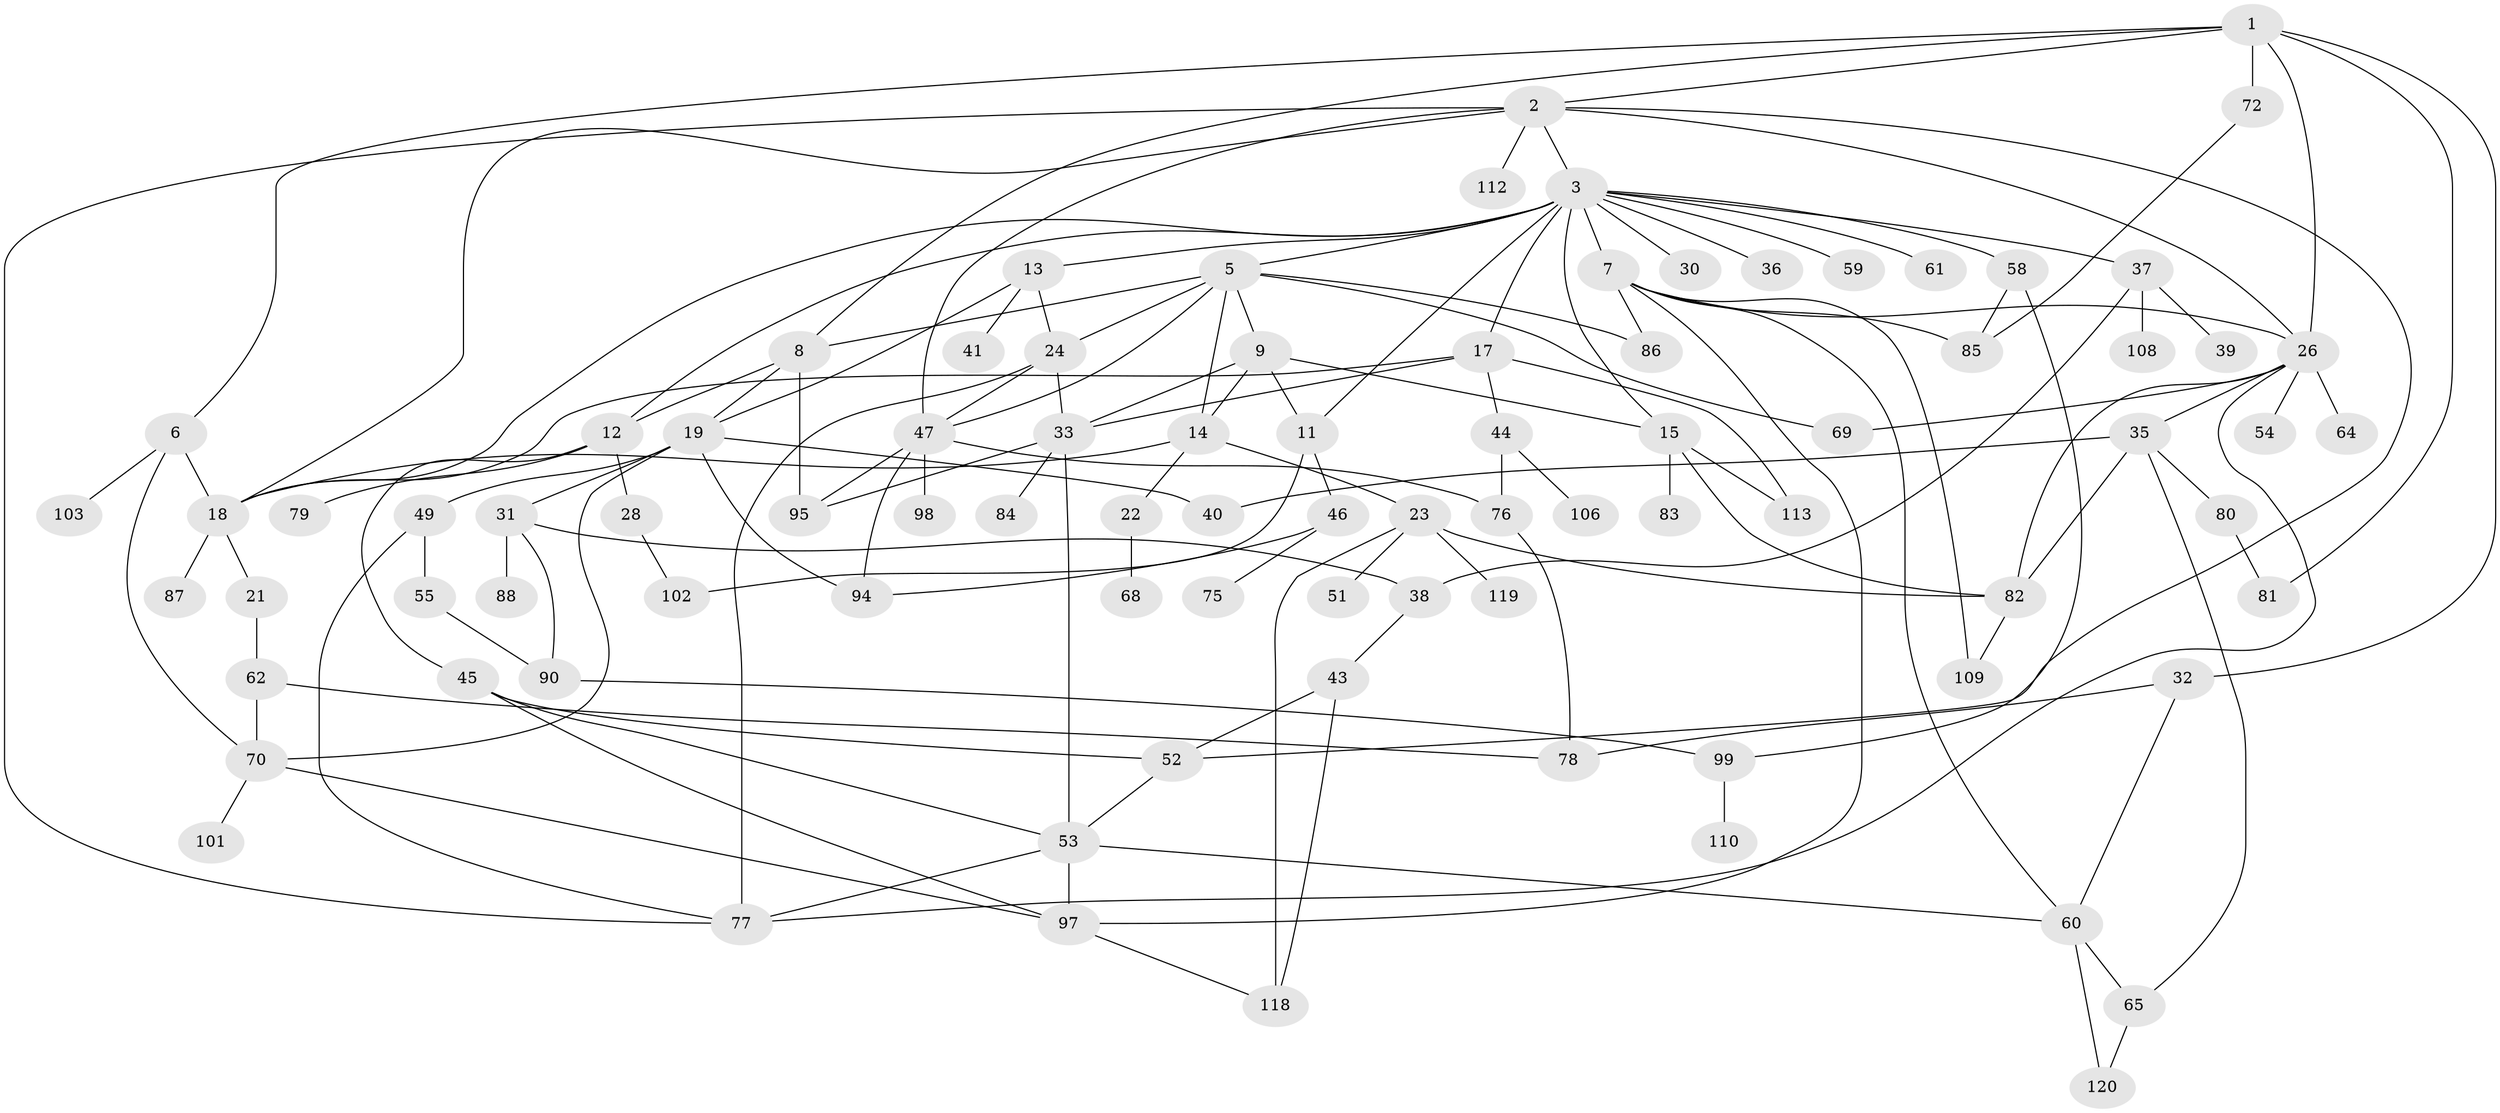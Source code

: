 // original degree distribution, {7: 0.040983606557377046, 11: 0.00819672131147541, 6: 0.02459016393442623, 5: 0.10655737704918032, 4: 0.09836065573770492, 3: 0.22131147540983606, 2: 0.26229508196721313, 8: 0.00819672131147541, 1: 0.22950819672131148}
// Generated by graph-tools (version 1.1) at 2025/10/02/27/25 16:10:53]
// undirected, 87 vertices, 144 edges
graph export_dot {
graph [start="1"]
  node [color=gray90,style=filled];
  1 [super="+42"];
  2 [super="+74"];
  3 [super="+4"];
  5 [super="+57"];
  6 [super="+91"];
  7 [super="+71"];
  8 [super="+27"];
  9 [super="+10"];
  11 [super="+116"];
  12 [super="+50"];
  13 [super="+25"];
  14;
  15 [super="+16"];
  17 [super="+29"];
  18 [super="+20"];
  19 [super="+67"];
  21;
  22;
  23 [super="+122"];
  24 [super="+100"];
  26 [super="+63"];
  28;
  30 [super="+48"];
  31 [super="+34"];
  32 [super="+56"];
  33 [super="+66"];
  35;
  36;
  37 [super="+105"];
  38;
  39;
  40;
  41;
  43;
  44;
  45;
  46;
  47 [super="+115"];
  49 [super="+114"];
  51;
  52 [super="+89"];
  53 [super="+92"];
  54;
  55;
  58;
  59;
  60 [super="+73"];
  61;
  62;
  64;
  65 [super="+104"];
  68;
  69;
  70 [super="+121"];
  72;
  75;
  76 [super="+107"];
  77 [super="+93"];
  78 [super="+96"];
  79;
  80 [super="+111"];
  81;
  82;
  83;
  84;
  85;
  86;
  87;
  88;
  90;
  94;
  95;
  97 [super="+117"];
  98;
  99;
  101;
  102;
  103;
  106;
  108;
  109;
  110;
  112;
  113;
  118;
  119;
  120;
  1 -- 2;
  1 -- 6;
  1 -- 8;
  1 -- 32;
  1 -- 72;
  1 -- 81;
  1 -- 26;
  2 -- 3;
  2 -- 26;
  2 -- 112;
  2 -- 47;
  2 -- 18;
  2 -- 52;
  2 -- 77;
  3 -- 7;
  3 -- 12;
  3 -- 13;
  3 -- 17;
  3 -- 30;
  3 -- 36;
  3 -- 58;
  3 -- 59;
  3 -- 18;
  3 -- 37;
  3 -- 5;
  3 -- 11;
  3 -- 61;
  3 -- 15;
  5 -- 9;
  5 -- 24;
  5 -- 47;
  5 -- 14;
  5 -- 69;
  5 -- 8;
  5 -- 86;
  6 -- 18;
  6 -- 103;
  6 -- 70;
  7 -- 60;
  7 -- 85;
  7 -- 109;
  7 -- 86;
  7 -- 26;
  7 -- 97;
  8 -- 19;
  8 -- 95;
  8 -- 12;
  9 -- 11;
  9 -- 33;
  9 -- 14;
  9 -- 15;
  11 -- 46;
  11 -- 102;
  12 -- 28;
  12 -- 45;
  12 -- 79;
  13 -- 19;
  13 -- 24;
  13 -- 41;
  14 -- 22;
  14 -- 23;
  14 -- 18;
  15 -- 83;
  15 -- 113;
  15 -- 82;
  17 -- 18;
  17 -- 44;
  17 -- 113;
  17 -- 33;
  18 -- 21;
  18 -- 87;
  19 -- 31;
  19 -- 49;
  19 -- 94;
  19 -- 40;
  19 -- 70;
  21 -- 62;
  22 -- 68;
  23 -- 51;
  23 -- 119;
  23 -- 118;
  23 -- 82;
  24 -- 33;
  24 -- 77;
  24 -- 47;
  26 -- 35;
  26 -- 54;
  26 -- 77;
  26 -- 64;
  26 -- 82;
  26 -- 69;
  28 -- 102;
  31 -- 88;
  31 -- 90;
  31 -- 38;
  32 -- 60;
  32 -- 78;
  33 -- 84;
  33 -- 53;
  33 -- 95;
  35 -- 40;
  35 -- 80;
  35 -- 82;
  35 -- 65;
  37 -- 38;
  37 -- 39;
  37 -- 108;
  38 -- 43;
  43 -- 52;
  43 -- 118;
  44 -- 106;
  44 -- 76;
  45 -- 52;
  45 -- 53;
  45 -- 97;
  46 -- 75;
  46 -- 94;
  47 -- 76;
  47 -- 95;
  47 -- 98;
  47 -- 94;
  49 -- 55;
  49 -- 77;
  52 -- 53;
  53 -- 97;
  53 -- 77;
  53 -- 60;
  55 -- 90;
  58 -- 99;
  58 -- 85;
  60 -- 65;
  60 -- 120;
  62 -- 70;
  62 -- 78;
  65 -- 120;
  70 -- 101;
  70 -- 97;
  72 -- 85;
  76 -- 78;
  80 -- 81;
  82 -- 109;
  90 -- 99;
  97 -- 118;
  99 -- 110;
}
